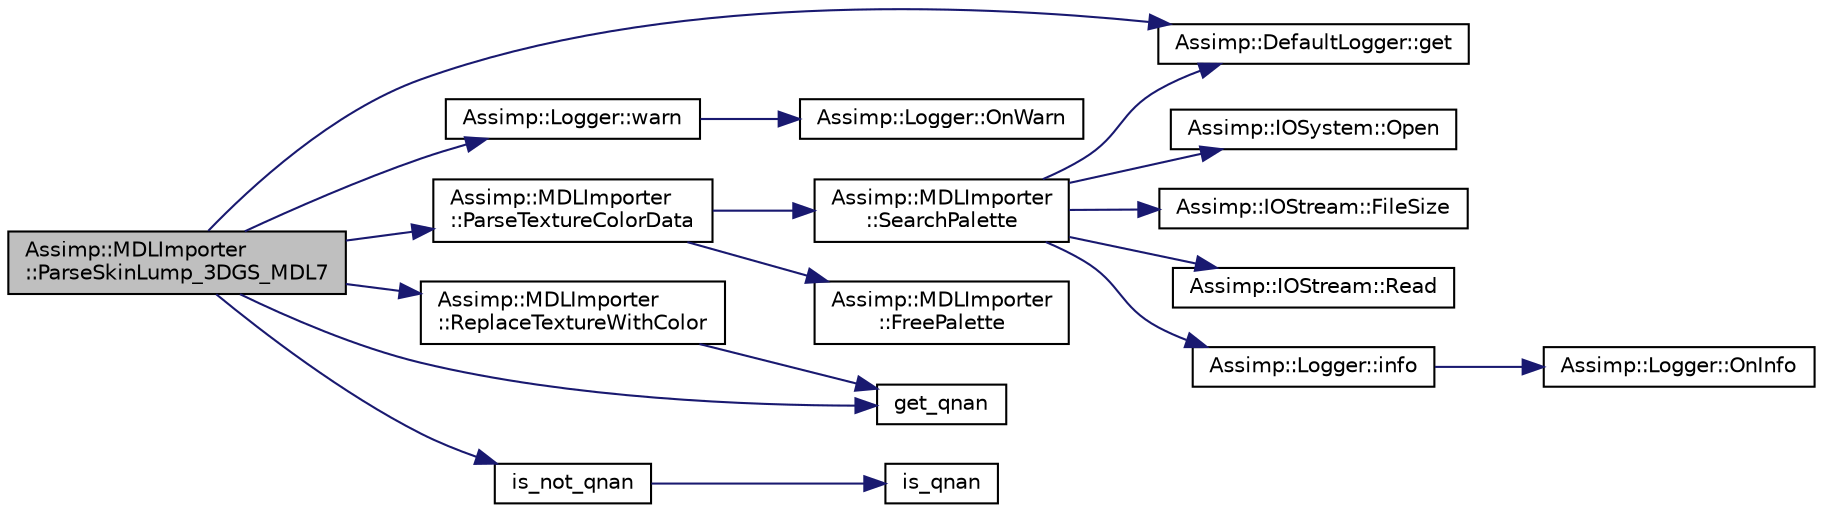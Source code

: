 digraph "Assimp::MDLImporter::ParseSkinLump_3DGS_MDL7"
{
  edge [fontname="Helvetica",fontsize="10",labelfontname="Helvetica",labelfontsize="10"];
  node [fontname="Helvetica",fontsize="10",shape=record];
  rankdir="LR";
  Node1 [label="Assimp::MDLImporter\l::ParseSkinLump_3DGS_MDL7",height=0.2,width=0.4,color="black", fillcolor="grey75", style="filled", fontcolor="black"];
  Node1 -> Node2 [color="midnightblue",fontsize="10",style="solid",fontname="Helvetica"];
  Node2 [label="Assimp::DefaultLogger::get",height=0.2,width=0.4,color="black", fillcolor="white", style="filled",URL="$class_assimp_1_1_default_logger.html#a093cac26b06553ac774f84769cb0d691",tooltip="Getter for singleton instance. "];
  Node1 -> Node3 [color="midnightblue",fontsize="10",style="solid",fontname="Helvetica"];
  Node3 [label="Assimp::Logger::warn",height=0.2,width=0.4,color="black", fillcolor="white", style="filled",URL="$class_assimp_1_1_logger.html#a32bc5ee4b23df13551b83b925907f1b1",tooltip="Writes a warning message. "];
  Node3 -> Node4 [color="midnightblue",fontsize="10",style="solid",fontname="Helvetica"];
  Node4 [label="Assimp::Logger::OnWarn",height=0.2,width=0.4,color="black", fillcolor="white", style="filled",URL="$class_assimp_1_1_logger.html#ab8066978dd37992f711d75d49cf4607b",tooltip="Called as a request to write a specific warn message. "];
  Node1 -> Node5 [color="midnightblue",fontsize="10",style="solid",fontname="Helvetica"];
  Node5 [label="Assimp::MDLImporter\l::ParseTextureColorData",height=0.2,width=0.4,color="black", fillcolor="white", style="filled",URL="$class_assimp_1_1_m_d_l_importer.html#a29d41f4f7bd504b858b430595a80b708"];
  Node5 -> Node6 [color="midnightblue",fontsize="10",style="solid",fontname="Helvetica"];
  Node6 [label="Assimp::MDLImporter\l::SearchPalette",height=0.2,width=0.4,color="black", fillcolor="white", style="filled",URL="$class_assimp_1_1_m_d_l_importer.html#af8088e0602fc58ad5d93e0d7ea7ed45c"];
  Node6 -> Node7 [color="midnightblue",fontsize="10",style="solid",fontname="Helvetica"];
  Node7 [label="Assimp::IOSystem::Open",height=0.2,width=0.4,color="black", fillcolor="white", style="filled",URL="$class_assimp_1_1_i_o_system.html#ac512ece3b0701de5682553007a4c0816",tooltip="Open a new file with a given path. "];
  Node6 -> Node8 [color="midnightblue",fontsize="10",style="solid",fontname="Helvetica"];
  Node8 [label="Assimp::IOStream::FileSize",height=0.2,width=0.4,color="black", fillcolor="white", style="filled",URL="$class_assimp_1_1_i_o_stream.html#aaa01183d197fb714f28d6c611b6fa058",tooltip="Returns filesize Returns the filesize. "];
  Node6 -> Node9 [color="midnightblue",fontsize="10",style="solid",fontname="Helvetica"];
  Node9 [label="Assimp::IOStream::Read",height=0.2,width=0.4,color="black", fillcolor="white", style="filled",URL="$class_assimp_1_1_i_o_stream.html#ae376f641020989d61863b9c6f55c7abf",tooltip="Read from the file. "];
  Node6 -> Node2 [color="midnightblue",fontsize="10",style="solid",fontname="Helvetica"];
  Node6 -> Node10 [color="midnightblue",fontsize="10",style="solid",fontname="Helvetica"];
  Node10 [label="Assimp::Logger::info",height=0.2,width=0.4,color="black", fillcolor="white", style="filled",URL="$class_assimp_1_1_logger.html#a12b8a125083c47ac0bb6056f00761e52",tooltip="Writes a info message. "];
  Node10 -> Node11 [color="midnightblue",fontsize="10",style="solid",fontname="Helvetica"];
  Node11 [label="Assimp::Logger::OnInfo",height=0.2,width=0.4,color="black", fillcolor="white", style="filled",URL="$class_assimp_1_1_logger.html#aba81c4562ff8db83f06c6b62f2eb7983",tooltip="Called as a request to write a specific info message. "];
  Node5 -> Node12 [color="midnightblue",fontsize="10",style="solid",fontname="Helvetica"];
  Node12 [label="Assimp::MDLImporter\l::FreePalette",height=0.2,width=0.4,color="black", fillcolor="white", style="filled",URL="$class_assimp_1_1_m_d_l_importer.html#ad89156b5a500b4644777f4e1fcc57ed5"];
  Node1 -> Node13 [color="midnightblue",fontsize="10",style="solid",fontname="Helvetica"];
  Node13 [label="Assimp::MDLImporter\l::ReplaceTextureWithColor",height=0.2,width=0.4,color="black", fillcolor="white", style="filled",URL="$class_assimp_1_1_m_d_l_importer.html#af2a06afd91b03e01ecb8131e111bfc44"];
  Node13 -> Node14 [color="midnightblue",fontsize="10",style="solid",fontname="Helvetica"];
  Node14 [label="get_qnan",height=0.2,width=0.4,color="black", fillcolor="white", style="filled",URL="$qnan_8h.html#a34ba4591ca5cac28d3e9a2f0436e7f63",tooltip="Get a fresh qnan. "];
  Node1 -> Node14 [color="midnightblue",fontsize="10",style="solid",fontname="Helvetica"];
  Node1 -> Node15 [color="midnightblue",fontsize="10",style="solid",fontname="Helvetica"];
  Node15 [label="is_not_qnan",height=0.2,width=0.4,color="black", fillcolor="white", style="filled",URL="$qnan_8h.html#abba616d4ba6ee411f67d5e0a70365cea"];
  Node15 -> Node16 [color="midnightblue",fontsize="10",style="solid",fontname="Helvetica"];
  Node16 [label="is_qnan",height=0.2,width=0.4,color="black", fillcolor="white", style="filled",URL="$qnan_8h.html#aba07171feddf4c9513c2424a630b03a5"];
}
